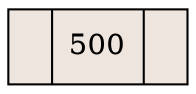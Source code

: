 digraph grafica{
rankdir=TB;
node [shape = record, style=filled, fillcolor=seashell2];
nodo500 [ label ="<C0>|500|<C1>"];
}
